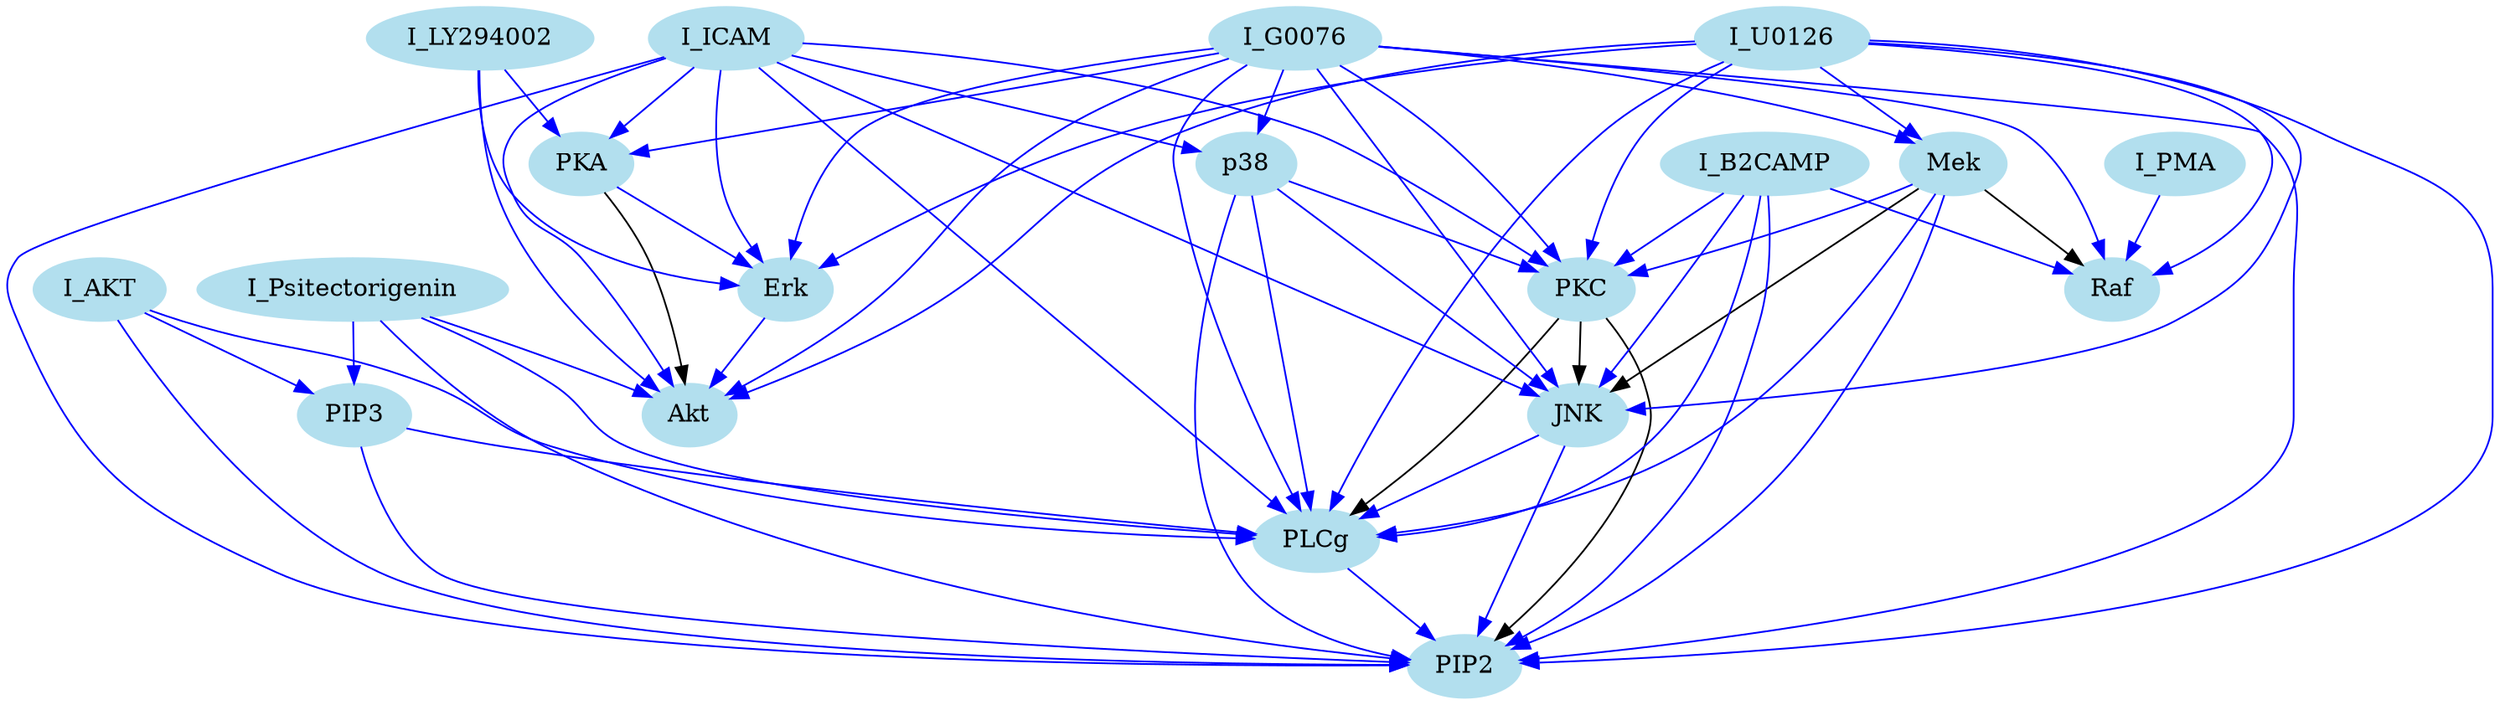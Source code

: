 digraph ofzo {
node [color=lightblue2, style=filled];
edge [color=blue];
"Raf";
"Mek";
"PLCg";
"PIP2";
"PIP3";
"Erk";
"Akt";
"PKA";
"PKC";
"p38";
"JNK";
"I_ICAM";
"I_AKT";
"I_G0076";
"I_Psitectorigenin";
"I_U0126";
"I_LY294002";
"I_PMA";
"I_B2CAMP";
"Mek" -> "Raf" [color=black];
"Mek" -> "PLCg" ;
"Mek" -> "PIP2" ;
"Mek" -> "PKC" ;
"Mek" -> "JNK" [color=black];
"PLCg" -> "PIP2" ;
"PIP3" -> "PLCg" ;
"PIP3" -> "PIP2" ;
"Erk" -> "Akt" ;
"PKA" -> "Erk" ;
"PKA" -> "Akt" [color=black];
"PKC" -> "PLCg" [color=black];
"PKC" -> "PIP2" [color=black];
"PKC" -> "JNK" [color=black];
"p38" -> "PLCg" ;
"p38" -> "PIP2" ;
"p38" -> "PKC" ;
"p38" -> "JNK" ;
"JNK" -> "PLCg" ;
"JNK" -> "PIP2" ;
"I_ICAM" -> "PLCg" ;
"I_ICAM" -> "PIP2" ;
"I_ICAM" -> "Erk" ;
"I_ICAM" -> "Akt" ;
"I_ICAM" -> "PKA" ;
"I_ICAM" -> "PKC" ;
"I_ICAM" -> "p38" ;
"I_ICAM" -> "JNK" ;
"I_AKT" -> "PLCg" ;
"I_AKT" -> "PIP2" ;
"I_AKT" -> "PIP3" ;
"I_G0076" -> "Raf" ;
"I_G0076" -> "Mek" ;
"I_G0076" -> "PLCg" ;
"I_G0076" -> "PIP2" ;
"I_G0076" -> "Erk" ;
"I_G0076" -> "Akt" ;
"I_G0076" -> "PKA" ;
"I_G0076" -> "PKC" ;
"I_G0076" -> "p38" ;
"I_G0076" -> "JNK" ;
"I_Psitectorigenin" -> "PLCg" ;
"I_Psitectorigenin" -> "PIP2" ;
"I_Psitectorigenin" -> "PIP3" ;
"I_Psitectorigenin" -> "Akt" ;
"I_U0126" -> "Raf" ;
"I_U0126" -> "Mek" ;
"I_U0126" -> "PLCg" ;
"I_U0126" -> "PIP2" ;
"I_U0126" -> "Erk" ;
"I_U0126" -> "Akt" ;
"I_U0126" -> "PKC" ;
"I_U0126" -> "JNK" ;
"I_LY294002" -> "Erk" ;
"I_LY294002" -> "Akt" ;
"I_LY294002" -> "PKA" ;
"I_PMA" -> "Raf" ;
"I_B2CAMP" -> "Raf" ;
"I_B2CAMP" -> "PLCg" ;
"I_B2CAMP" -> "PIP2" ;
"I_B2CAMP" -> "PKC" ;
"I_B2CAMP" -> "JNK" ;
}
